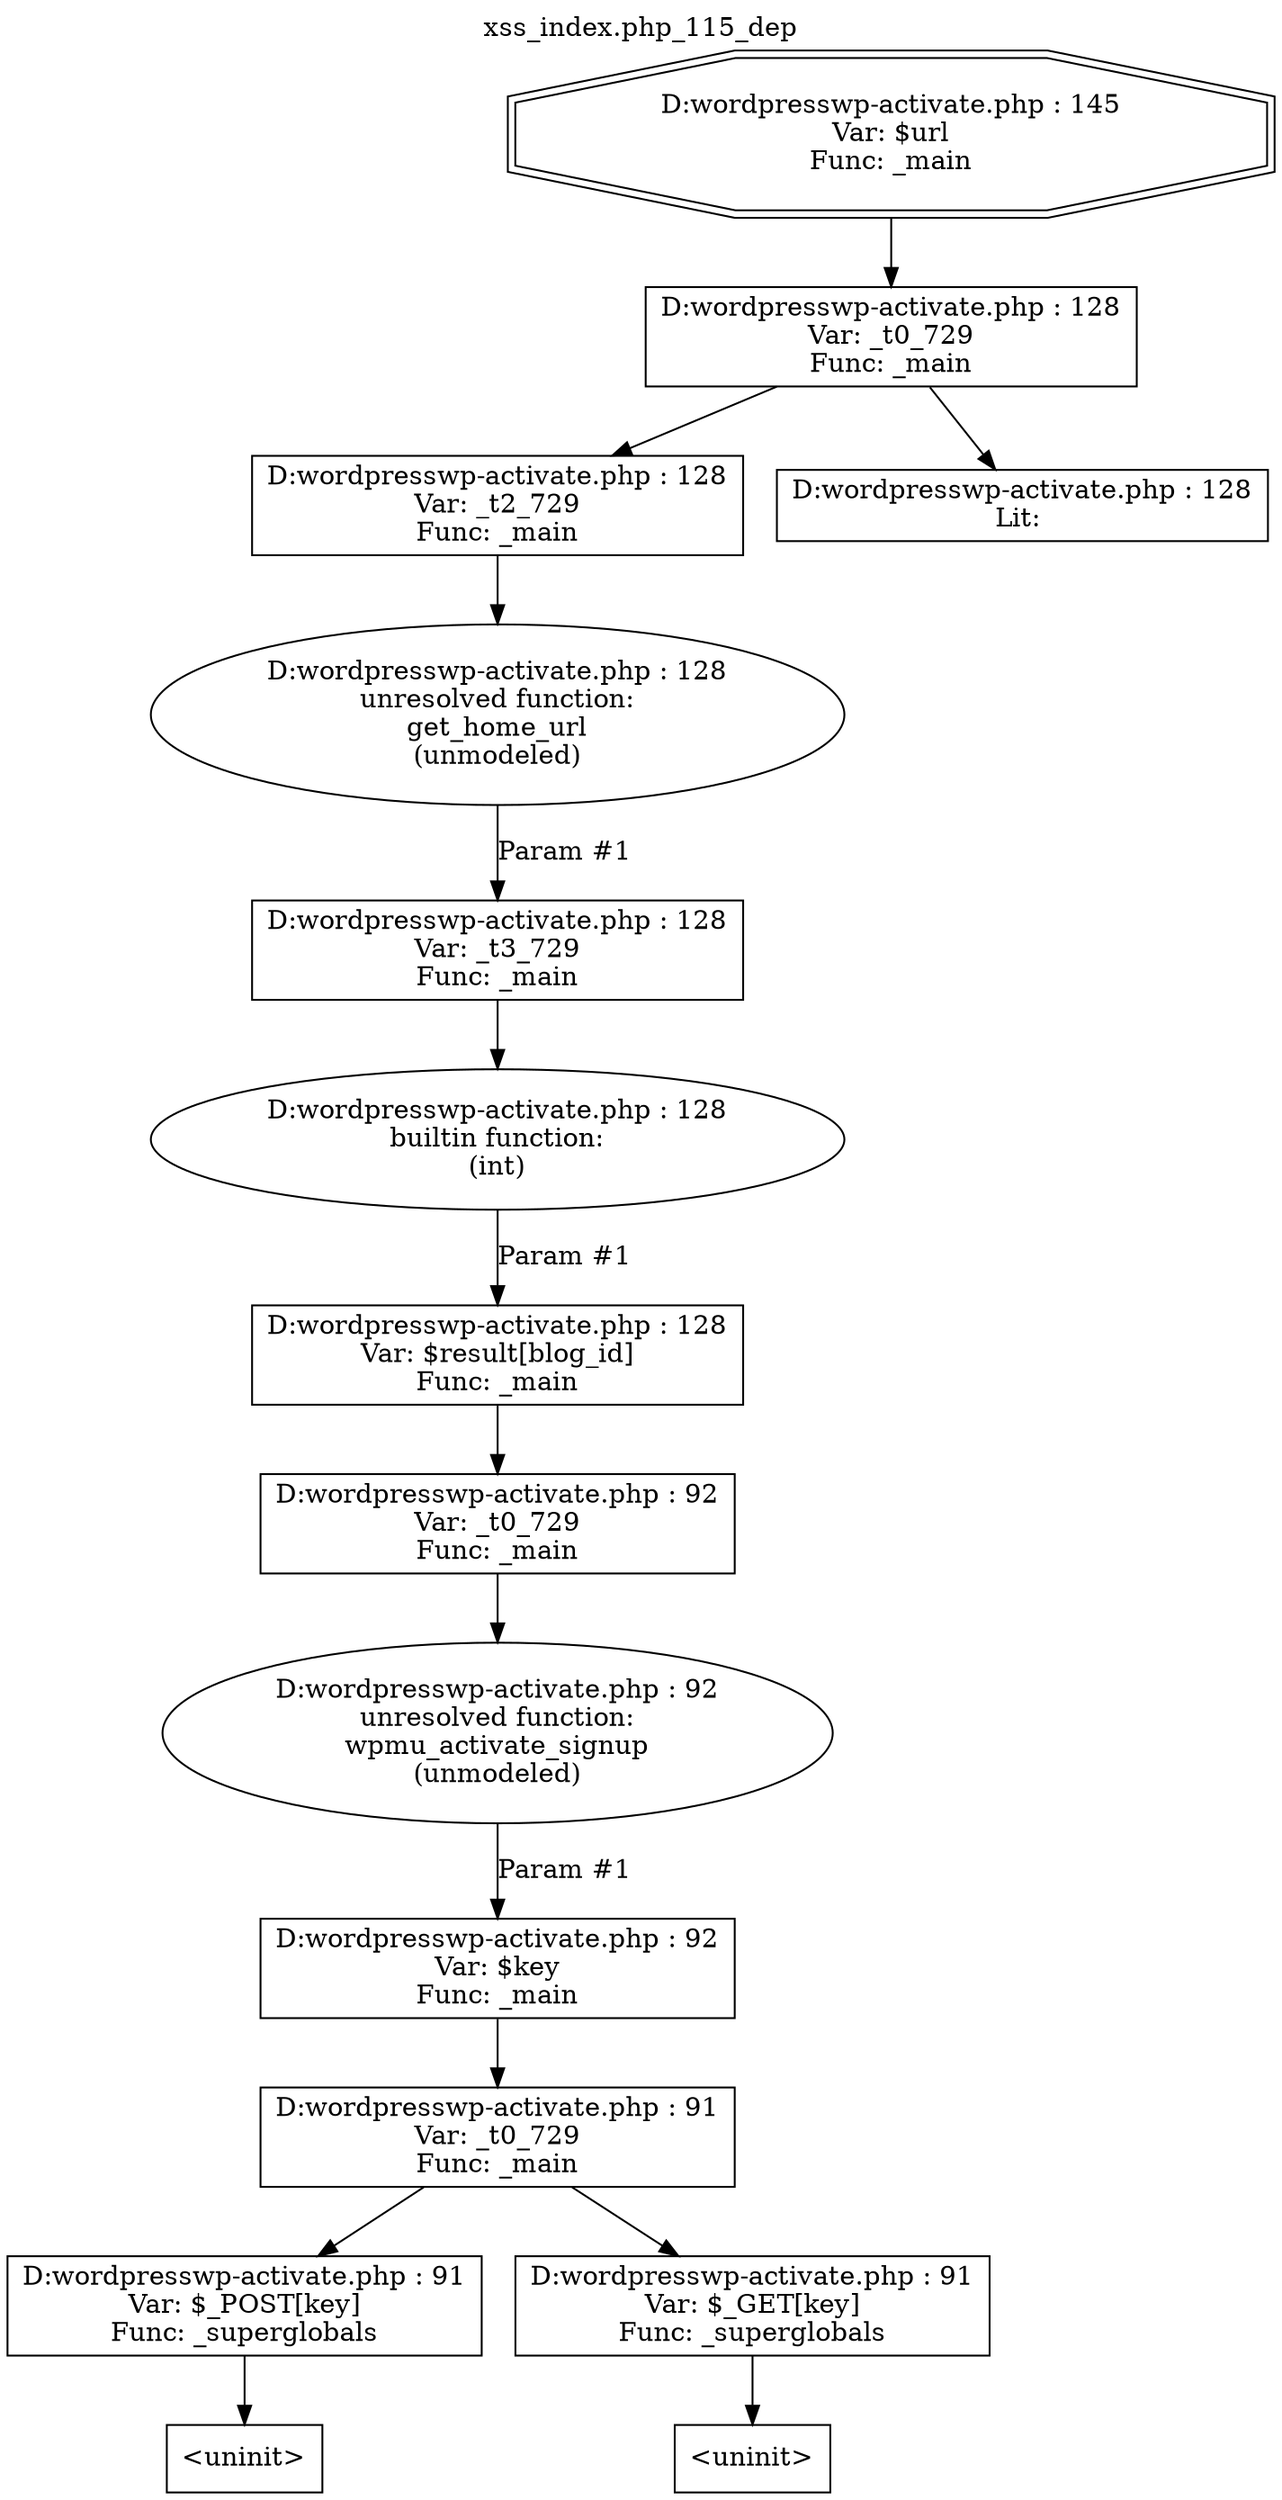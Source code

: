 digraph cfg {
  label="xss_index.php_115_dep";
  labelloc=t;
  n1 [shape=doubleoctagon, label="D:\wordpress\wp-activate.php : 145\nVar: $url\nFunc: _main\n"];
  n2 [shape=box, label="D:\wordpress\wp-activate.php : 128\nVar: _t0_729\nFunc: _main\n"];
  n3 [shape=box, label="D:\wordpress\wp-activate.php : 128\nVar: _t2_729\nFunc: _main\n"];
  n4 [shape=ellipse, label="D:\wordpress\wp-activate.php : 128\nunresolved function:\nget_home_url\n(unmodeled)\n"];
  n5 [shape=box, label="D:\wordpress\wp-activate.php : 128\nVar: _t3_729\nFunc: _main\n"];
  n6 [shape=ellipse, label="D:\wordpress\wp-activate.php : 128\nbuiltin function:\n(int)\n"];
  n7 [shape=box, label="D:\wordpress\wp-activate.php : 128\nVar: $result[blog_id]\nFunc: _main\n"];
  n8 [shape=box, label="D:\wordpress\wp-activate.php : 92\nVar: _t0_729\nFunc: _main\n"];
  n9 [shape=ellipse, label="D:\wordpress\wp-activate.php : 92\nunresolved function:\nwpmu_activate_signup\n(unmodeled)\n"];
  n10 [shape=box, label="D:\wordpress\wp-activate.php : 92\nVar: $key\nFunc: _main\n"];
  n11 [shape=box, label="D:\wordpress\wp-activate.php : 91\nVar: _t0_729\nFunc: _main\n"];
  n12 [shape=box, label="D:\wordpress\wp-activate.php : 91\nVar: $_POST[key]\nFunc: _superglobals\n"];
  n13 [shape=box, label="<uninit>"];
  n14 [shape=box, label="D:\wordpress\wp-activate.php : 91\nVar: $_GET[key]\nFunc: _superglobals\n"];
  n15 [shape=box, label="<uninit>"];
  n16 [shape=box, label="D:\wordpress\wp-activate.php : 128\nLit: \n"];
  n3 -> n4;
  n5 -> n6;
  n8 -> n9;
  n12 -> n13;
  n11 -> n12;
  n11 -> n14;
  n14 -> n15;
  n10 -> n11;
  n9 -> n10[label="Param #1"];
  n7 -> n8;
  n6 -> n7[label="Param #1"];
  n4 -> n5[label="Param #1"];
  n2 -> n3;
  n2 -> n16;
  n1 -> n2;
}
